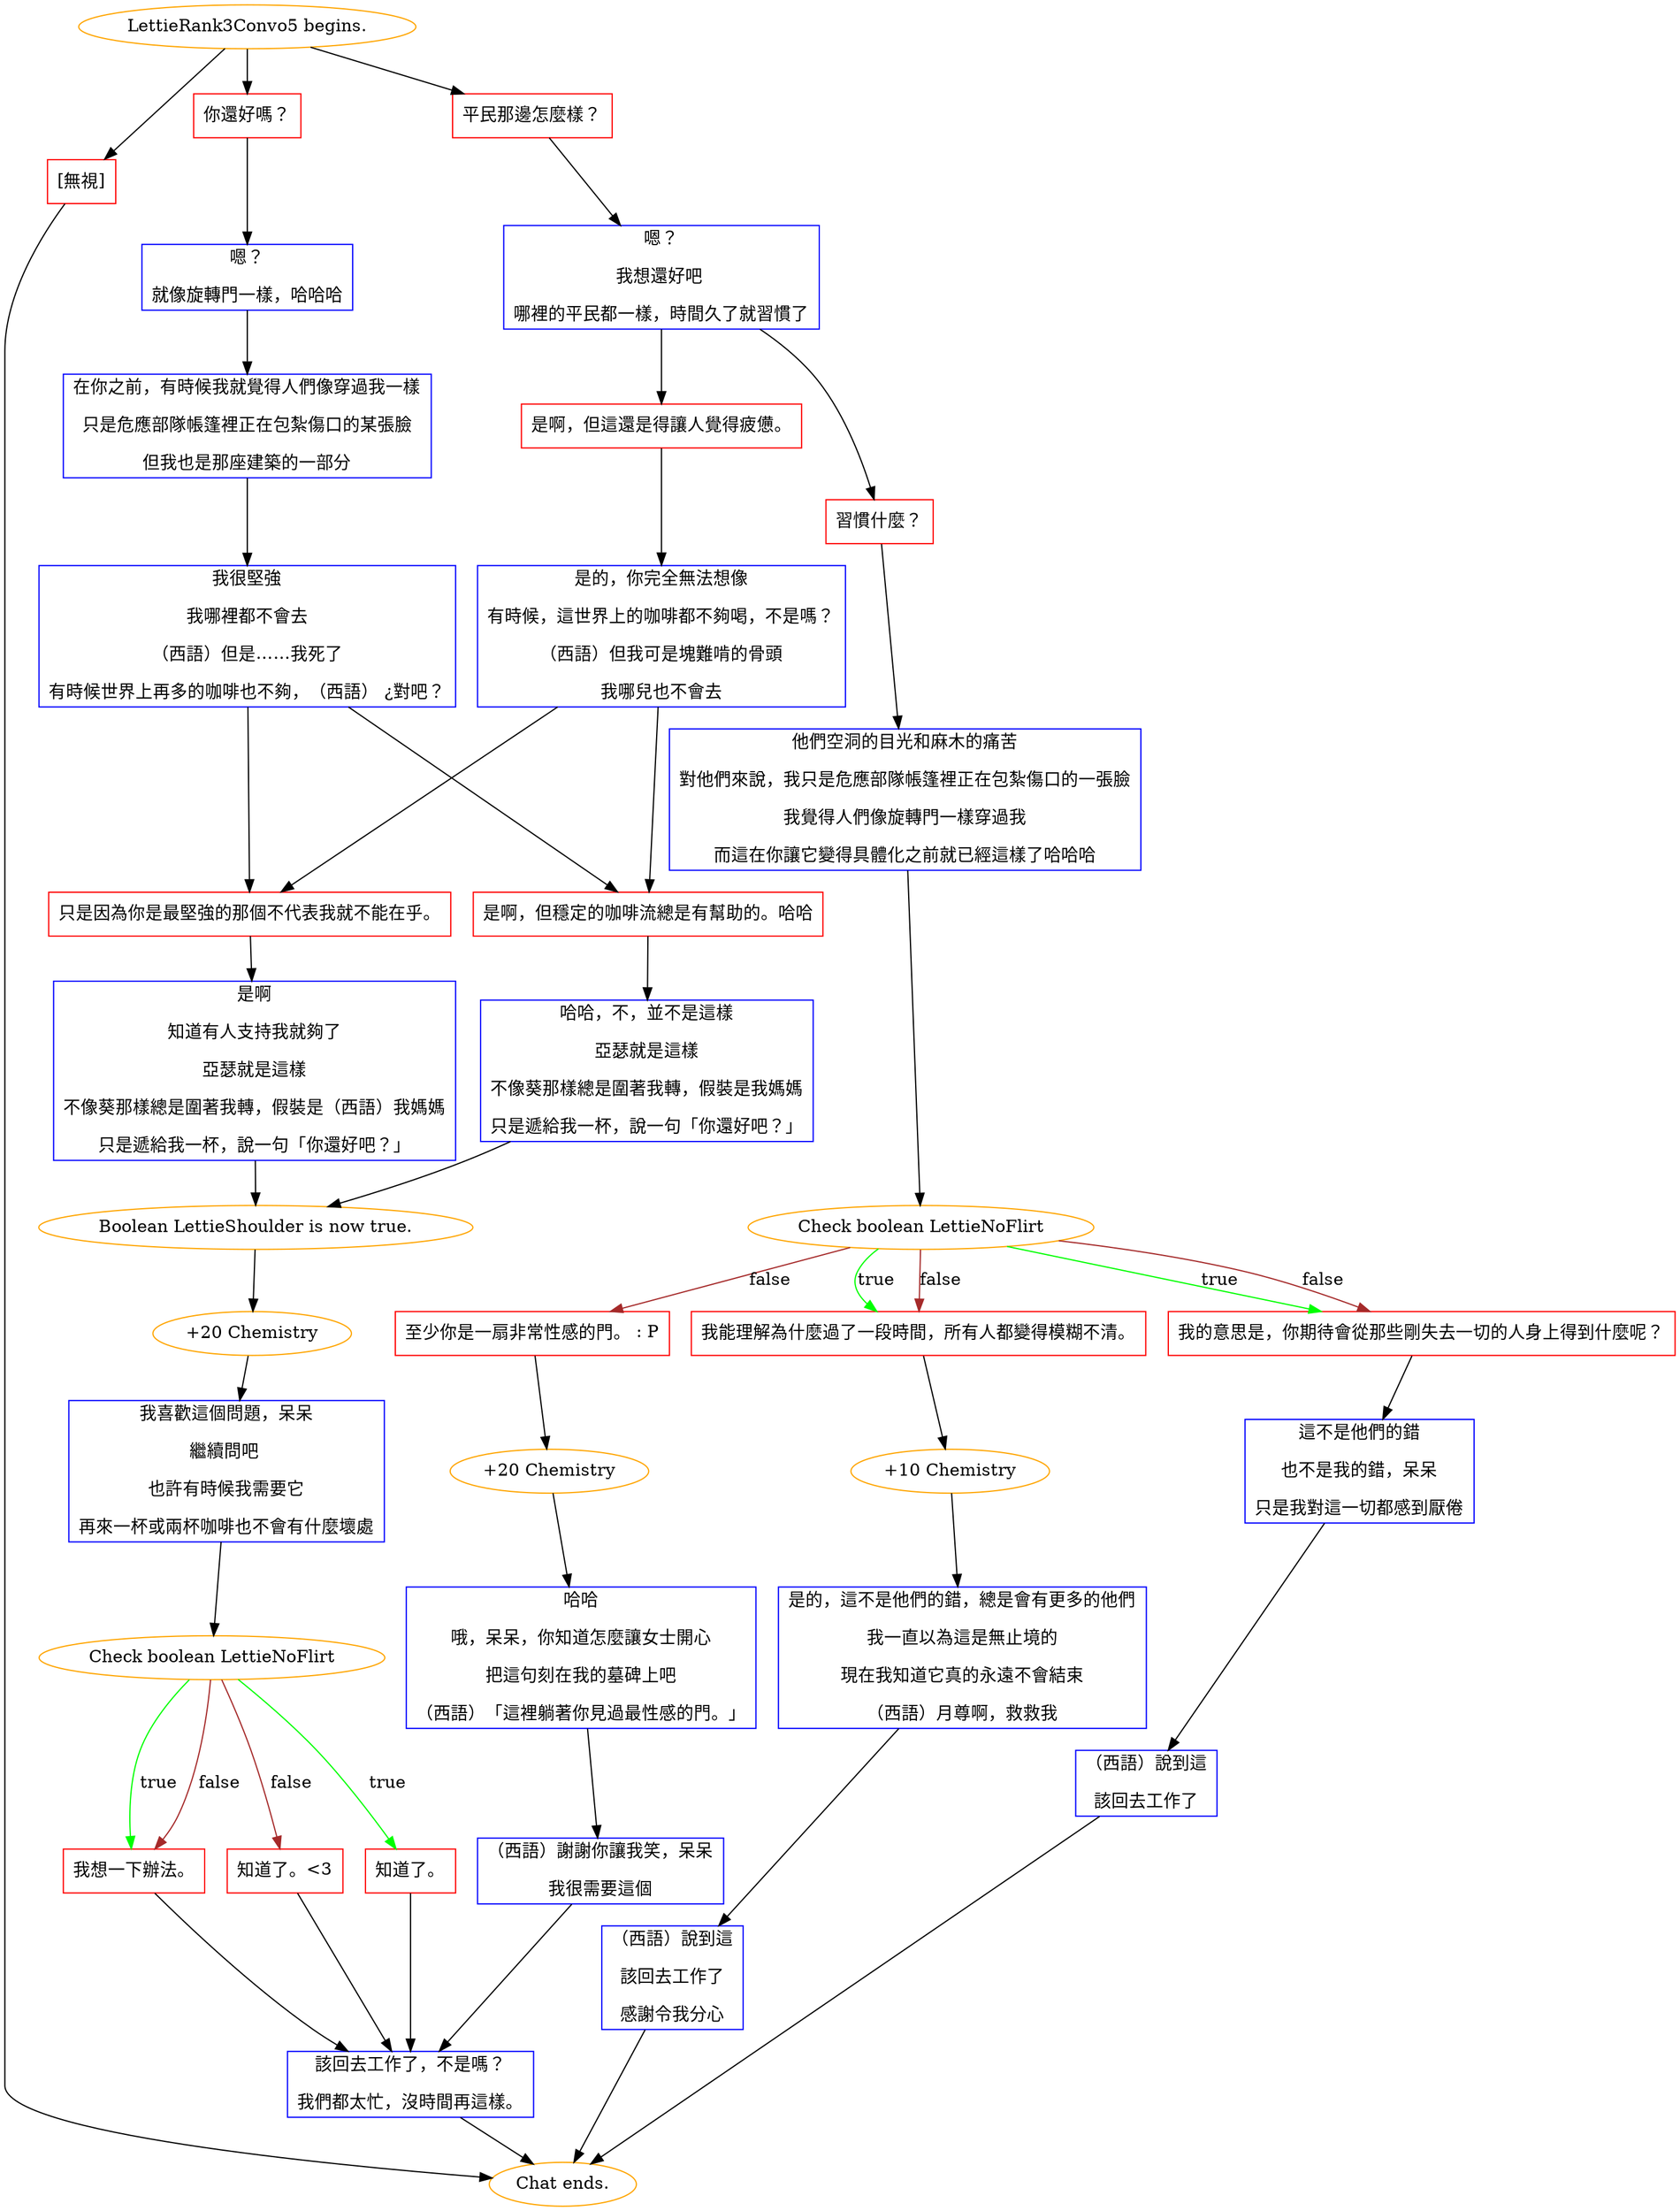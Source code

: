 digraph {
	"LettieRank3Convo5 begins." [color=orange];
		"LettieRank3Convo5 begins." -> j1738686145;
		"LettieRank3Convo5 begins." -> j3418121888;
		"LettieRank3Convo5 begins." -> j3102889003;
	j1738686145 [label="你還好嗎？",shape=box,color=red];
		j1738686145 -> j4134730151;
	j3418121888 [label="平民那邊怎麼樣？",shape=box,color=red];
		j3418121888 -> j4059824519;
	j3102889003 [label="[無視]",shape=box,color=red];
		j3102889003 -> "Chat ends.";
	j4134730151 [label="嗯？
就像旋轉門一樣，哈哈哈",shape=box,color=blue];
		j4134730151 -> j599610257;
	j4059824519 [label="嗯？
我想還好吧 
哪裡的平民都一樣，時間久了就習慣了",shape=box,color=blue];
		j4059824519 -> j575718184;
		j4059824519 -> j2822673533;
	"Chat ends." [color=orange];
	j599610257 [label="在你之前，有時候我就覺得人們像穿過我一樣
只是危應部隊帳篷裡正在包紮傷口的某張臉
但我也是那座建築的一部分",shape=box,color=blue];
		j599610257 -> j3203956957;
	j575718184 [label="是啊，但這還是得讓人覺得疲憊。",shape=box,color=red];
		j575718184 -> j2167333156;
	j2822673533 [label="習慣什麼？",shape=box,color=red];
		j2822673533 -> j2315672629;
	j3203956957 [label="我很堅強
我哪裡都不會去
（西語）但是……我死了
有時候世界上再多的咖啡也不夠，（西語） ¿對吧？",shape=box,color=blue];
		j3203956957 -> j1686204291;
		j3203956957 -> j595843030;
	j2167333156 [label="是的，你完全無法想像
有時候，這世界上的咖啡都不夠喝，不是嗎？
（西語）但我可是塊難啃的骨頭
我哪兒也不會去",shape=box,color=blue];
		j2167333156 -> j1686204291;
		j2167333156 -> j595843030;
	j2315672629 [label="他們空洞的目光和麻木的痛苦
對他們來說，我只是危應部隊帳篷裡正在包紮傷口的一張臉
我覺得人們像旋轉門一樣穿過我
而這在你讓它變得具體化之前就已經這樣了哈哈哈",shape=box,color=blue];
		j2315672629 -> j3050599071;
	j1686204291 [label="只是因為你是最堅強的那個不代表我就不能在乎。",shape=box,color=red];
		j1686204291 -> j738645361;
	j595843030 [label="是啊，但穩定的咖啡流總是有幫助的。哈哈",shape=box,color=red];
		j595843030 -> j2060776305;
	j3050599071 [label="Check boolean LettieNoFlirt",color=orange];
		j3050599071 -> j3354673648 [label=true,color=green];
		j3050599071 -> j3174723769 [label=true,color=green];
		j3050599071 -> j3354673648 [label=false,color=brown];
		j3050599071 -> j3174723769 [label=false,color=brown];
		j3050599071 -> j2418586421 [label=false,color=brown];
	j738645361 [label="是啊
知道有人支持我就夠了
亞瑟就是這樣
不像葵那樣總是圍著我轉，假裝是（西語）我媽媽
只是遞給我一杯，說一句「你還好吧？」",shape=box,color=blue];
		j738645361 -> j3613774768;
	j2060776305 [label="哈哈，不，並不是這樣
亞瑟就是這樣
不像葵那樣總是圍著我轉，假裝是我媽媽
只是遞給我一杯，說一句「你還好吧？」",shape=box,color=blue];
		j2060776305 -> j3613774768;
	j3354673648 [label="我的意思是，你期待會從那些剛失去一切的人身上得到什麼呢？",shape=box,color=red];
		j3354673648 -> j3303028195;
	j3174723769 [label="我能理解為什麼過了一段時間，所有人都變得模糊不清。",shape=box,color=red];
		j3174723769 -> j2897946638;
	j2418586421 [label="至少你是一扇非常性感的門。 : P",shape=box,color=red];
		j2418586421 -> j1948420371;
	j3613774768 [label="Boolean LettieShoulder is now true.",color=orange];
		j3613774768 -> j48205166;
	j3303028195 [label="這不是他們的錯
也不是我的錯，呆呆
只是我對這一切都感到厭倦",shape=box,color=blue];
		j3303028195 -> j991113476;
	j2897946638 [label="+10 Chemistry",color=orange];
		j2897946638 -> j2906874831;
	j1948420371 [label="+20 Chemistry",color=orange];
		j1948420371 -> j1013079735;
	j48205166 [label="+20 Chemistry",color=orange];
		j48205166 -> j3470761155;
	j991113476 [label="（西語）說到這
該回去工作了",shape=box,color=blue];
		j991113476 -> "Chat ends.";
	j2906874831 [label="是的，這不是他們的錯，總是會有更多的他們
我一直以為這是無止境的
現在我知道它真的永遠不會結束
（西語）月尊啊，救救我",shape=box,color=blue];
		j2906874831 -> j2388613877;
	j1013079735 [label="哈哈
哦，呆呆，你知道怎麼讓女士開心
把這句刻在我的墓碑上吧
（西語）「這裡躺著你見過最性感的門。」",shape=box,color=blue];
		j1013079735 -> j2368825718;
	j3470761155 [label="我喜歡這個問題，呆呆
繼續問吧 
也許有時候我需要它
再來一杯或兩杯咖啡也不會有什麼壞處",shape=box,color=blue];
		j3470761155 -> j3637400474;
	j2388613877 [label="（西語）說到這
該回去工作了
感謝令我分心",shape=box,color=blue];
		j2388613877 -> "Chat ends.";
	j2368825718 [label="（西語）謝謝你讓我笑，呆呆
我很需要這個",shape=box,color=blue];
		j2368825718 -> j3049687726;
	j3637400474 [label="Check boolean LettieNoFlirt",color=orange];
		j3637400474 -> j654942810 [label=true,color=green];
		j3637400474 -> j3825609181 [label=true,color=green];
		j3637400474 -> j2277664958 [label=false,color=brown];
		j3637400474 -> j3825609181 [label=false,color=brown];
	j3049687726 [label="該回去工作了，不是嗎？
我們都太忙，沒時間再這樣。",shape=box,color=blue];
		j3049687726 -> "Chat ends.";
	j654942810 [label="知道了。",shape=box,color=red];
		j654942810 -> j3049687726;
	j3825609181 [label="我想一下辦法。",shape=box,color=red];
		j3825609181 -> j3049687726;
	j2277664958 [label="知道了。<3",shape=box,color=red];
		j2277664958 -> j3049687726;
}